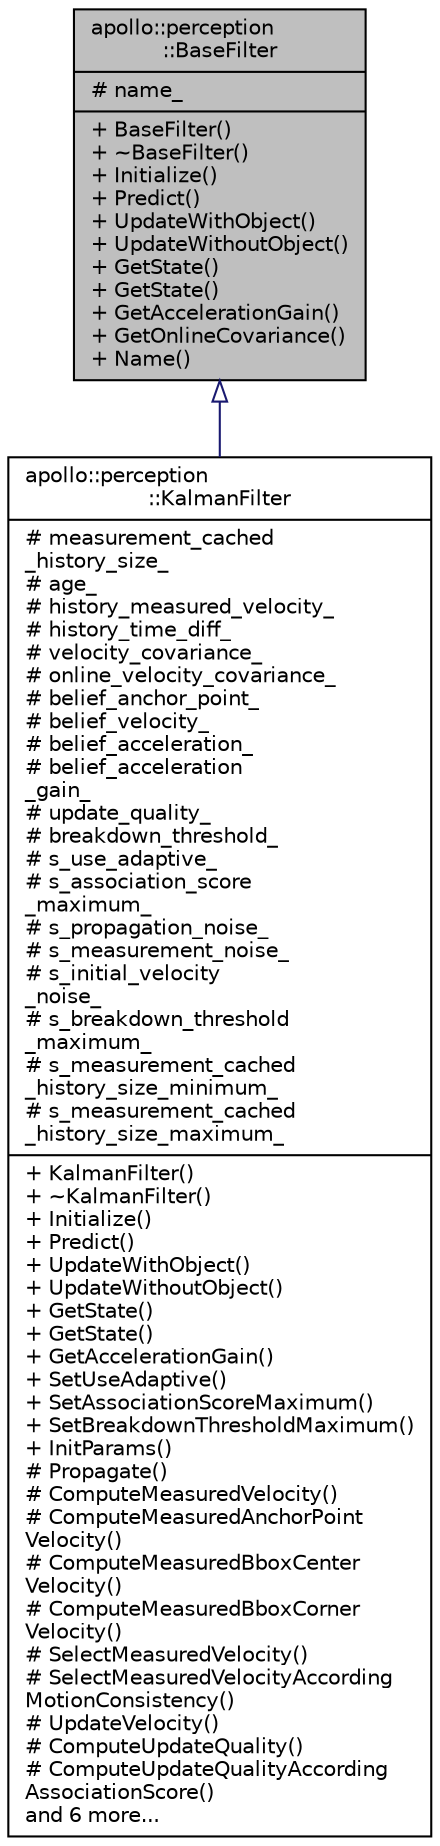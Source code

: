 digraph "apollo::perception::BaseFilter"
{
  edge [fontname="Helvetica",fontsize="10",labelfontname="Helvetica",labelfontsize="10"];
  node [fontname="Helvetica",fontsize="10",shape=record];
  Node1 [label="{apollo::perception\l::BaseFilter\n|# name_\l|+ BaseFilter()\l+ ~BaseFilter()\l+ Initialize()\l+ Predict()\l+ UpdateWithObject()\l+ UpdateWithoutObject()\l+ GetState()\l+ GetState()\l+ GetAccelerationGain()\l+ GetOnlineCovariance()\l+ Name()\l}",height=0.2,width=0.4,color="black", fillcolor="grey75", style="filled" fontcolor="black"];
  Node1 -> Node2 [dir="back",color="midnightblue",fontsize="10",style="solid",arrowtail="onormal",fontname="Helvetica"];
  Node2 [label="{apollo::perception\l::KalmanFilter\n|# measurement_cached\l_history_size_\l# age_\l# history_measured_velocity_\l# history_time_diff_\l# velocity_covariance_\l# online_velocity_covariance_\l# belief_anchor_point_\l# belief_velocity_\l# belief_acceleration_\l# belief_acceleration\l_gain_\l# update_quality_\l# breakdown_threshold_\l# s_use_adaptive_\l# s_association_score\l_maximum_\l# s_propagation_noise_\l# s_measurement_noise_\l# s_initial_velocity\l_noise_\l# s_breakdown_threshold\l_maximum_\l# s_measurement_cached\l_history_size_minimum_\l# s_measurement_cached\l_history_size_maximum_\l|+ KalmanFilter()\l+ ~KalmanFilter()\l+ Initialize()\l+ Predict()\l+ UpdateWithObject()\l+ UpdateWithoutObject()\l+ GetState()\l+ GetState()\l+ GetAccelerationGain()\l+ SetUseAdaptive()\l+ SetAssociationScoreMaximum()\l+ SetBreakdownThresholdMaximum()\l+ InitParams()\l# Propagate()\l# ComputeMeasuredVelocity()\l# ComputeMeasuredAnchorPoint\lVelocity()\l# ComputeMeasuredBboxCenter\lVelocity()\l# ComputeMeasuredBboxCorner\lVelocity()\l# SelectMeasuredVelocity()\l# SelectMeasuredVelocityAccording\lMotionConsistency()\l# UpdateVelocity()\l# ComputeUpdateQuality()\l# ComputeUpdateQualityAccording\lAssociationScore()\land 6 more...\l}",height=0.2,width=0.4,color="black", fillcolor="white", style="filled",URL="$classapollo_1_1perception_1_1KalmanFilter.html"];
}
